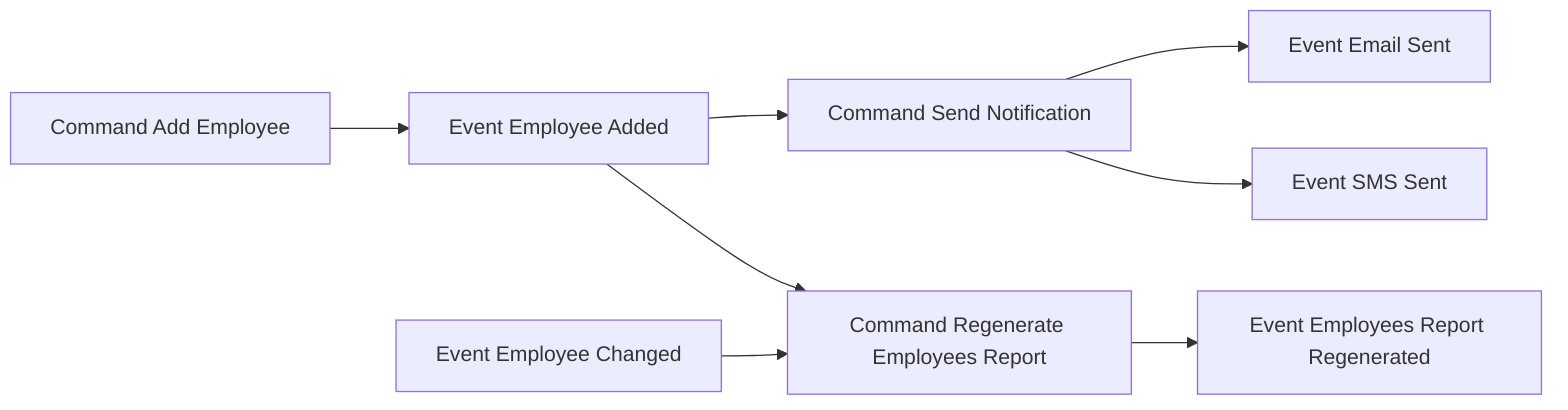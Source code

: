 flowchart LR
%% Generated by Modeler - do not change.

add_employee["Command Add Employee"]
send_notification["Command Send Notification"]
regenerate_employees_report["Command Regenerate Employees Report"]
employee_added["Event Employee Added"]
employee_changed["Event Employee Changed"]
email_sent["Event Email Sent"]
sms_sent["Event SMS Sent"]
employees_report_regenerated["Event Employees Report Regenerated"]

add_employee --> employee_added
send_notification --> email_sent
send_notification --> sms_sent
regenerate_employees_report --> employees_report_regenerated
employee_added --> send_notification
employee_added --> regenerate_employees_report
employee_changed --> regenerate_employees_report